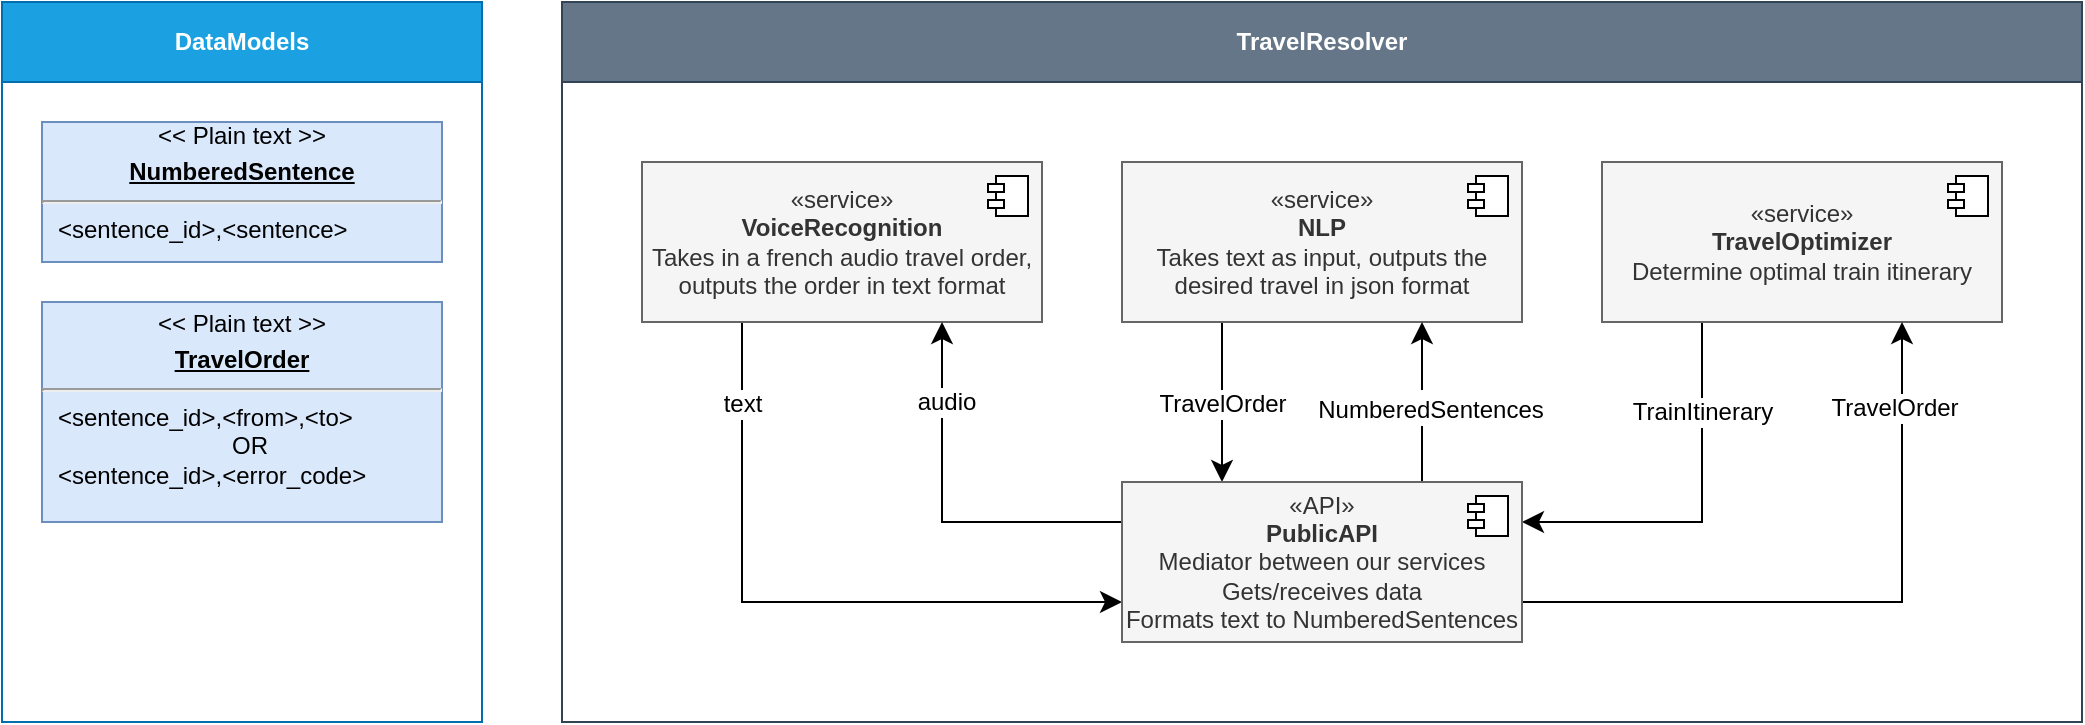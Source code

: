 <mxfile>
    <diagram id="9L8Mlvx7ptYCxZx5tv1p" name="Page-2">
        <mxGraphModel dx="1892" dy="403" grid="1" gridSize="10" guides="1" tooltips="1" connect="1" arrows="1" fold="1" page="1" pageScale="1" pageWidth="850" pageHeight="1100" math="0" shadow="0">
            <root>
                <mxCell id="0"/>
                <mxCell id="1" parent="0"/>
                <mxCell id="MPya0k2SZh1OT22v-Xzj-23" style="edgeStyle=orthogonalEdgeStyle;shape=connector;rounded=0;orthogonalLoop=1;jettySize=auto;html=1;exitX=0.25;exitY=1;exitDx=0;exitDy=0;labelBackgroundColor=default;strokeColor=default;fontFamily=Helvetica;fontSize=12;fontColor=default;endArrow=classic;startSize=8;endSize=8;entryX=0.25;entryY=0;entryDx=0;entryDy=0;" parent="1" source="MPya0k2SZh1OT22v-Xzj-2" target="MPya0k2SZh1OT22v-Xzj-8" edge="1">
                    <mxGeometry relative="1" as="geometry"/>
                </mxCell>
                <mxCell id="MPya0k2SZh1OT22v-Xzj-24" value="TravelOrder" style="edgeLabel;html=1;align=center;verticalAlign=middle;resizable=0;points=[];fontSize=12;fontFamily=Helvetica;fontColor=default;" parent="MPya0k2SZh1OT22v-Xzj-23" vertex="1" connectable="0">
                    <mxGeometry x="0.008" relative="1" as="geometry">
                        <mxPoint as="offset"/>
                    </mxGeometry>
                </mxCell>
                <mxCell id="MPya0k2SZh1OT22v-Xzj-2" value="«service»&lt;br&gt;&lt;b&gt;NLP&lt;br&gt;&lt;/b&gt;Takes text as input, outputs the desired travel in json format" style="html=1;dropTarget=0;whiteSpace=wrap;fontFamily=Helvetica;fontSize=12;fontColor=#333333;fillColor=#f5f5f5;strokeColor=#666666;" parent="1" vertex="1">
                    <mxGeometry x="120" y="200" width="200" height="80" as="geometry"/>
                </mxCell>
                <mxCell id="MPya0k2SZh1OT22v-Xzj-3" value="" style="shape=module;jettyWidth=8;jettyHeight=4;fontFamily=Helvetica;fontSize=12;fontColor=default;" parent="MPya0k2SZh1OT22v-Xzj-2" vertex="1">
                    <mxGeometry x="1" width="20" height="20" relative="1" as="geometry">
                        <mxPoint x="-27" y="7" as="offset"/>
                    </mxGeometry>
                </mxCell>
                <mxCell id="MPya0k2SZh1OT22v-Xzj-22" style="edgeStyle=orthogonalEdgeStyle;shape=connector;rounded=0;orthogonalLoop=1;jettySize=auto;html=1;exitX=0.25;exitY=1;exitDx=0;exitDy=0;entryX=1;entryY=0.25;entryDx=0;entryDy=0;labelBackgroundColor=default;strokeColor=default;fontFamily=Helvetica;fontSize=12;fontColor=default;endArrow=classic;startSize=8;endSize=8;" parent="1" source="MPya0k2SZh1OT22v-Xzj-4" target="MPya0k2SZh1OT22v-Xzj-8" edge="1">
                    <mxGeometry relative="1" as="geometry"/>
                </mxCell>
                <mxCell id="MPya0k2SZh1OT22v-Xzj-26" value="TrainItinerary" style="edgeLabel;html=1;align=center;verticalAlign=middle;resizable=0;points=[];fontSize=12;fontFamily=Helvetica;fontColor=default;" parent="MPya0k2SZh1OT22v-Xzj-22" vertex="1" connectable="0">
                    <mxGeometry x="-0.533" relative="1" as="geometry">
                        <mxPoint as="offset"/>
                    </mxGeometry>
                </mxCell>
                <mxCell id="MPya0k2SZh1OT22v-Xzj-4" value="«service»&lt;b&gt;&lt;br&gt;TravelOptimizer&lt;/b&gt;&lt;br&gt;Determine optimal train itinerary" style="html=1;dropTarget=0;whiteSpace=wrap;fontFamily=Helvetica;fontSize=12;fontColor=#333333;fillColor=#f5f5f5;strokeColor=#666666;" parent="1" vertex="1">
                    <mxGeometry x="360" y="200" width="200" height="80" as="geometry"/>
                </mxCell>
                <mxCell id="MPya0k2SZh1OT22v-Xzj-5" value="" style="shape=module;jettyWidth=8;jettyHeight=4;fontFamily=Helvetica;fontSize=12;fontColor=default;" parent="MPya0k2SZh1OT22v-Xzj-4" vertex="1">
                    <mxGeometry x="1" width="20" height="20" relative="1" as="geometry">
                        <mxPoint x="-27" y="7" as="offset"/>
                    </mxGeometry>
                </mxCell>
                <mxCell id="MPya0k2SZh1OT22v-Xzj-20" style="edgeStyle=orthogonalEdgeStyle;shape=connector;rounded=0;orthogonalLoop=1;jettySize=auto;html=1;exitX=0.25;exitY=1;exitDx=0;exitDy=0;entryX=0;entryY=0.75;entryDx=0;entryDy=0;labelBackgroundColor=default;strokeColor=default;fontFamily=Helvetica;fontSize=12;fontColor=default;endArrow=classic;startSize=8;endSize=8;" parent="1" source="MPya0k2SZh1OT22v-Xzj-6" target="MPya0k2SZh1OT22v-Xzj-8" edge="1">
                    <mxGeometry relative="1" as="geometry"/>
                </mxCell>
                <mxCell id="MPya0k2SZh1OT22v-Xzj-21" value="text" style="edgeLabel;html=1;align=center;verticalAlign=middle;resizable=0;points=[];fontSize=12;fontFamily=Helvetica;fontColor=default;" parent="MPya0k2SZh1OT22v-Xzj-20" vertex="1" connectable="0">
                    <mxGeometry x="-0.707" y="-1" relative="1" as="geometry">
                        <mxPoint x="1" y="-8" as="offset"/>
                    </mxGeometry>
                </mxCell>
                <mxCell id="MPya0k2SZh1OT22v-Xzj-6" value="«service»&lt;b&gt;&lt;br&gt;VoiceRecognition&lt;/b&gt;&lt;br&gt;Takes in a french audio travel order,&lt;br&gt;outputs the order in text format" style="html=1;dropTarget=0;whiteSpace=wrap;fontFamily=Helvetica;fontSize=12;fontColor=#333333;fillColor=#f5f5f5;strokeColor=#666666;" parent="1" vertex="1">
                    <mxGeometry x="-120" y="200" width="200" height="80" as="geometry"/>
                </mxCell>
                <mxCell id="MPya0k2SZh1OT22v-Xzj-7" value="" style="shape=module;jettyWidth=8;jettyHeight=4;fontFamily=Helvetica;fontSize=12;fontColor=default;" parent="MPya0k2SZh1OT22v-Xzj-6" vertex="1">
                    <mxGeometry x="1" width="20" height="20" relative="1" as="geometry">
                        <mxPoint x="-27" y="7" as="offset"/>
                    </mxGeometry>
                </mxCell>
                <mxCell id="MPya0k2SZh1OT22v-Xzj-10" style="edgeStyle=orthogonalEdgeStyle;shape=connector;rounded=0;orthogonalLoop=1;jettySize=auto;html=1;entryX=0.75;entryY=1;entryDx=0;entryDy=0;labelBackgroundColor=default;strokeColor=default;fontFamily=Helvetica;fontSize=12;fontColor=default;endArrow=classic;startSize=8;endSize=8;exitX=0.75;exitY=0;exitDx=0;exitDy=0;" parent="1" source="MPya0k2SZh1OT22v-Xzj-8" target="MPya0k2SZh1OT22v-Xzj-2" edge="1">
                    <mxGeometry relative="1" as="geometry"/>
                </mxCell>
                <mxCell id="MPya0k2SZh1OT22v-Xzj-17" value="text" style="edgeLabel;html=1;align=center;verticalAlign=middle;resizable=0;points=[];fontSize=12;fontFamily=Helvetica;fontColor=default;" parent="MPya0k2SZh1OT22v-Xzj-10" vertex="1" connectable="0">
                    <mxGeometry x="0.292" y="-1" relative="1" as="geometry">
                        <mxPoint x="-1" y="12" as="offset"/>
                    </mxGeometry>
                </mxCell>
                <mxCell id="MPya0k2SZh1OT22v-Xzj-27" value="NumberedSentences" style="edgeLabel;html=1;align=center;verticalAlign=middle;resizable=0;points=[];fontSize=12;fontFamily=Helvetica;fontColor=default;" parent="MPya0k2SZh1OT22v-Xzj-10" vertex="1" connectable="0">
                    <mxGeometry x="-0.083" y="-4" relative="1" as="geometry">
                        <mxPoint as="offset"/>
                    </mxGeometry>
                </mxCell>
                <mxCell id="MPya0k2SZh1OT22v-Xzj-11" style="edgeStyle=orthogonalEdgeStyle;shape=connector;rounded=0;orthogonalLoop=1;jettySize=auto;html=1;entryX=0.75;entryY=1;entryDx=0;entryDy=0;labelBackgroundColor=default;strokeColor=default;fontFamily=Helvetica;fontSize=12;fontColor=default;endArrow=classic;startSize=8;endSize=8;exitX=0;exitY=0.25;exitDx=0;exitDy=0;" parent="1" source="MPya0k2SZh1OT22v-Xzj-8" target="MPya0k2SZh1OT22v-Xzj-6" edge="1">
                    <mxGeometry relative="1" as="geometry">
                        <Array as="points">
                            <mxPoint x="30" y="380"/>
                        </Array>
                    </mxGeometry>
                </mxCell>
                <mxCell id="MPya0k2SZh1OT22v-Xzj-18" value="audio" style="edgeLabel;html=1;align=center;verticalAlign=middle;resizable=0;points=[];fontSize=12;fontFamily=Helvetica;fontColor=default;" parent="MPya0k2SZh1OT22v-Xzj-11" vertex="1" connectable="0">
                    <mxGeometry x="0.854" y="-2" relative="1" as="geometry">
                        <mxPoint y="26" as="offset"/>
                    </mxGeometry>
                </mxCell>
                <mxCell id="MPya0k2SZh1OT22v-Xzj-12" style="edgeStyle=orthogonalEdgeStyle;shape=connector;rounded=0;orthogonalLoop=1;jettySize=auto;html=1;labelBackgroundColor=default;strokeColor=default;fontFamily=Helvetica;fontSize=12;fontColor=default;endArrow=classic;startSize=8;endSize=8;exitX=1;exitY=0.75;exitDx=0;exitDy=0;entryX=0.75;entryY=1;entryDx=0;entryDy=0;" parent="1" source="MPya0k2SZh1OT22v-Xzj-8" target="MPya0k2SZh1OT22v-Xzj-4" edge="1">
                    <mxGeometry relative="1" as="geometry">
                        <Array as="points">
                            <mxPoint x="510" y="420"/>
                        </Array>
                    </mxGeometry>
                </mxCell>
                <mxCell id="MPya0k2SZh1OT22v-Xzj-25" value="TravelOrder" style="edgeLabel;html=1;align=center;verticalAlign=middle;resizable=0;points=[];fontSize=12;fontFamily=Helvetica;fontColor=default;" parent="MPya0k2SZh1OT22v-Xzj-12" vertex="1" connectable="0">
                    <mxGeometry x="0.743" y="4" relative="1" as="geometry">
                        <mxPoint as="offset"/>
                    </mxGeometry>
                </mxCell>
                <mxCell id="MPya0k2SZh1OT22v-Xzj-8" value="«API»&lt;br&gt;&lt;b&gt;PublicAPI&lt;/b&gt;&lt;br&gt;Mediator between our services&lt;br&gt;Gets/receives data&lt;br&gt;Formats text to NumberedSentences" style="html=1;dropTarget=0;whiteSpace=wrap;fontFamily=Helvetica;fontSize=12;fontColor=#333333;fillColor=#f5f5f5;strokeColor=#666666;" parent="1" vertex="1">
                    <mxGeometry x="120" y="360" width="200" height="80" as="geometry"/>
                </mxCell>
                <mxCell id="MPya0k2SZh1OT22v-Xzj-9" value="" style="shape=module;jettyWidth=8;jettyHeight=4;fontFamily=Helvetica;fontSize=12;fontColor=default;" parent="MPya0k2SZh1OT22v-Xzj-8" vertex="1">
                    <mxGeometry x="1" width="20" height="20" relative="1" as="geometry">
                        <mxPoint x="-27" y="7" as="offset"/>
                    </mxGeometry>
                </mxCell>
                <mxCell id="MPya0k2SZh1OT22v-Xzj-15" value="TravelResolver" style="swimlane;whiteSpace=wrap;html=1;fontFamily=Helvetica;fontSize=12;fontColor=#ffffff;startSize=40;fillColor=#647687;strokeColor=#314354;" parent="1" vertex="1">
                    <mxGeometry x="-160" y="120" width="760" height="360" as="geometry"/>
                </mxCell>
                <mxCell id="MPya0k2SZh1OT22v-Xzj-29" value="DataModels" style="swimlane;whiteSpace=wrap;html=1;fontFamily=Helvetica;fontSize=12;fontColor=#ffffff;fillColor=#1ba1e2;strokeColor=#006EAF;startSize=40;" parent="1" vertex="1">
                    <mxGeometry x="-440" y="120" width="240" height="360" as="geometry"/>
                </mxCell>
                <mxCell id="MPya0k2SZh1OT22v-Xzj-35" value="&lt;div style=&quot;text-align: center;&quot;&gt;&lt;span style=&quot;background-color: initial;&quot;&gt;&amp;lt;&amp;lt; Plain text &amp;gt;&amp;gt;&lt;/span&gt;&lt;/div&gt;&lt;p style=&quot;margin:0px;margin-top:4px;text-align:center;text-decoration:underline;&quot;&gt;&lt;b&gt;NumberedSentence&lt;/b&gt;&lt;/p&gt;&lt;hr&gt;&lt;p style=&quot;margin:0px;margin-left:8px;&quot;&gt;&amp;lt;sentence_id&amp;gt;,&amp;lt;sentence&amp;gt;&lt;/p&gt;" style="verticalAlign=top;align=left;overflow=fill;fontSize=12;fontFamily=Helvetica;html=1;whiteSpace=wrap;fillColor=#dae8fc;strokeColor=#6c8ebf;" parent="MPya0k2SZh1OT22v-Xzj-29" vertex="1">
                    <mxGeometry x="20" y="60" width="200" height="70" as="geometry"/>
                </mxCell>
                <mxCell id="MPya0k2SZh1OT22v-Xzj-34" value="&lt;p style=&quot;margin: 4px 0px 0px; text-align: center;&quot;&gt;&amp;lt;&amp;lt; Plain text &amp;gt;&amp;gt;&lt;b style=&quot;text-decoration-line: underline;&quot;&gt;&lt;br&gt;&lt;/b&gt;&lt;/p&gt;&lt;p style=&quot;margin:0px;margin-top:4px;text-align:center;text-decoration:underline;&quot;&gt;&lt;b&gt;TravelOrder&lt;/b&gt;&lt;/p&gt;&lt;hr&gt;&lt;p style=&quot;margin:0px;margin-left:8px;&quot;&gt;&amp;lt;sentence_id&amp;gt;,&amp;lt;from&amp;gt;,&amp;lt;to&amp;gt;&lt;/p&gt;&lt;p style=&quot;text-align: center; margin: 0px 0px 0px 8px;&quot;&gt;OR&lt;/p&gt;&lt;p style=&quot;margin:0px;margin-left:8px;&quot;&gt;&amp;lt;sentence_id&amp;gt;,&amp;lt;error_code&amp;gt;&lt;/p&gt;" style="verticalAlign=top;align=left;overflow=fill;fontSize=12;fontFamily=Helvetica;html=1;whiteSpace=wrap;fillColor=#dae8fc;strokeColor=#6c8ebf;" parent="MPya0k2SZh1OT22v-Xzj-29" vertex="1">
                    <mxGeometry x="20" y="150" width="200" height="110" as="geometry"/>
                </mxCell>
            </root>
        </mxGraphModel>
    </diagram>
</mxfile>